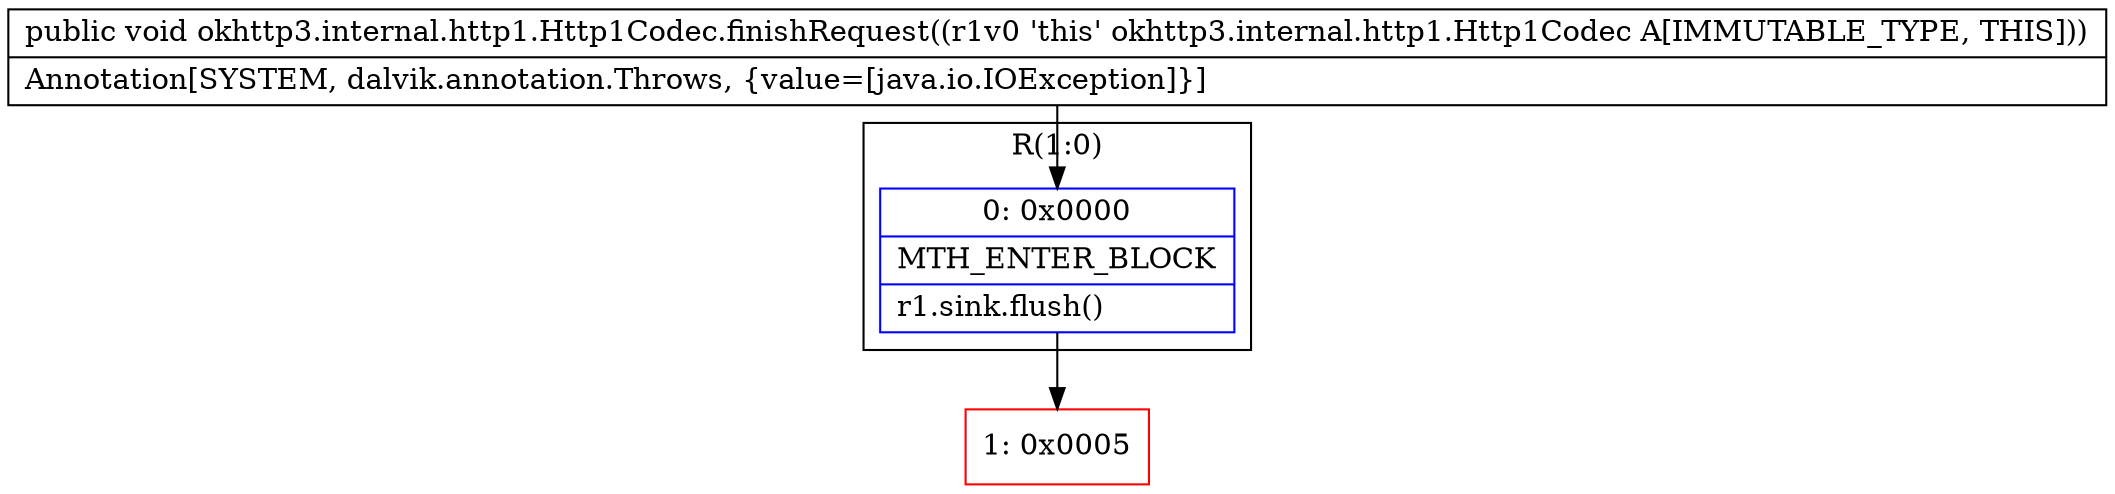 digraph "CFG forokhttp3.internal.http1.Http1Codec.finishRequest()V" {
subgraph cluster_Region_1887319364 {
label = "R(1:0)";
node [shape=record,color=blue];
Node_0 [shape=record,label="{0\:\ 0x0000|MTH_ENTER_BLOCK\l|r1.sink.flush()\l}"];
}
Node_1 [shape=record,color=red,label="{1\:\ 0x0005}"];
MethodNode[shape=record,label="{public void okhttp3.internal.http1.Http1Codec.finishRequest((r1v0 'this' okhttp3.internal.http1.Http1Codec A[IMMUTABLE_TYPE, THIS]))  | Annotation[SYSTEM, dalvik.annotation.Throws, \{value=[java.io.IOException]\}]\l}"];
MethodNode -> Node_0;
Node_0 -> Node_1;
}

